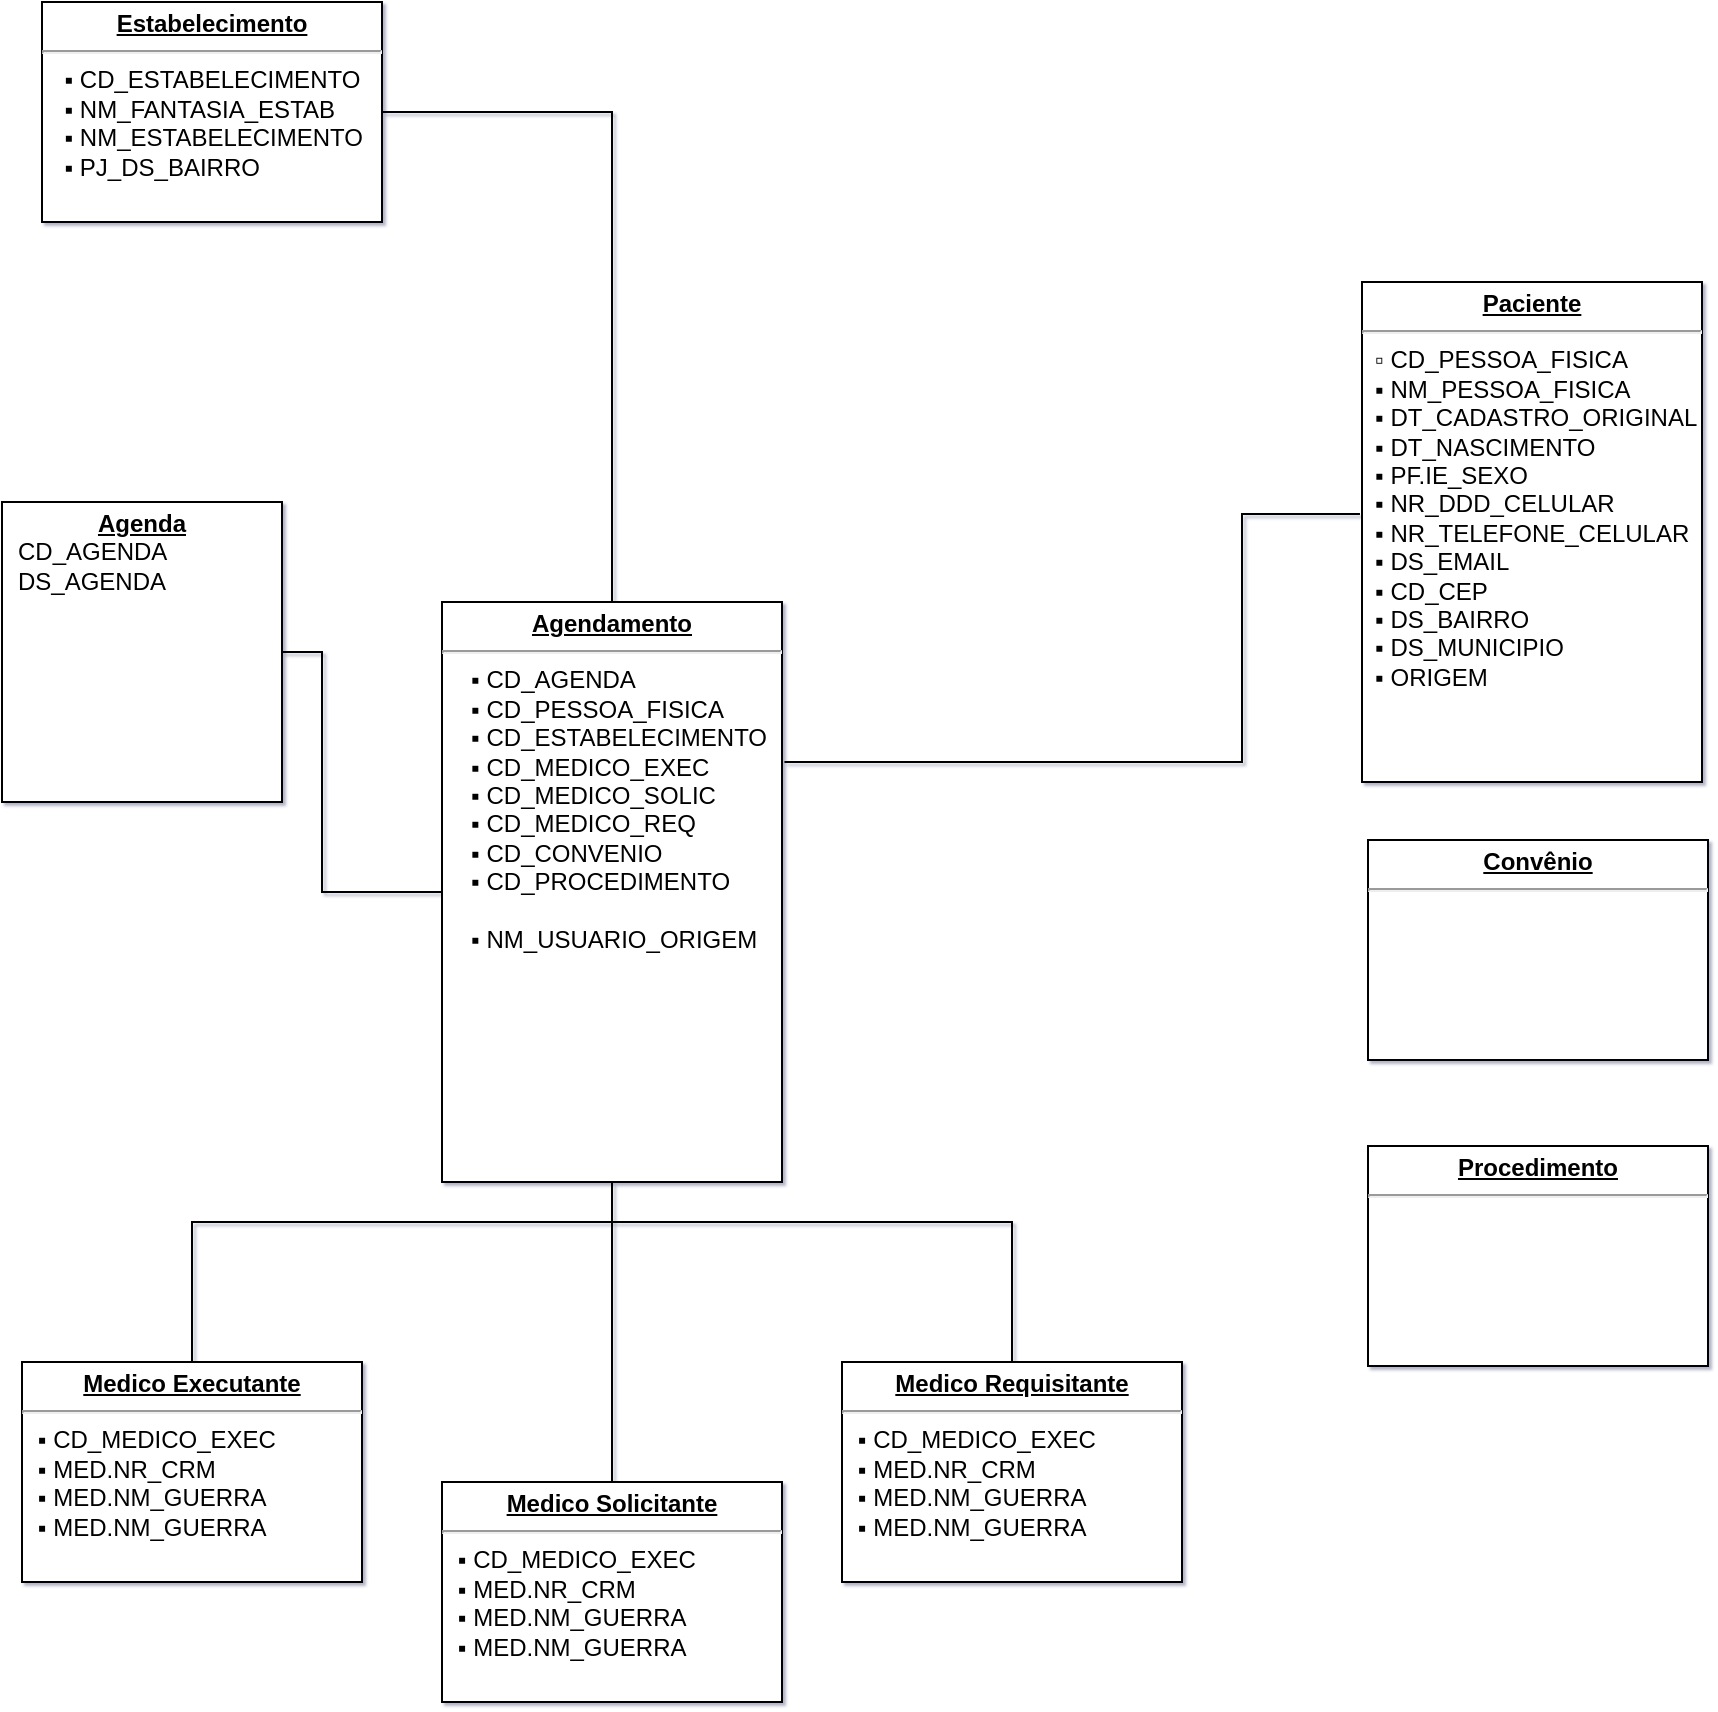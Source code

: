 <mxfile version="20.2.2" type="github">
  <diagram name="Page-1" id="a7904f86-f2b4-8e86-fa97-74104820619b">
    <mxGraphModel dx="1074" dy="1300" grid="0" gridSize="10" guides="1" tooltips="1" connect="1" arrows="1" fold="1" page="1" pageScale="1" pageWidth="1100" pageHeight="850" background="#ffffff" math="0" shadow="1">
      <root>
        <mxCell id="0" />
        <mxCell id="1" parent="0" />
        <mxCell id="24794b860abc3c2d-1" value="&lt;p style=&quot;margin: 0px ; margin-top: 4px ; text-align: center ; text-decoration: underline&quot;&gt;&lt;b&gt;Agendamento&lt;/b&gt;&lt;/p&gt;&lt;hr&gt;&lt;p style=&quot;margin: 0px ; margin-left: 8px&quot;&gt;&amp;nbsp; ▪ CD_AGENDA&lt;br&gt;&amp;nbsp; ▪ CD_PESSOA_FISICA&lt;br&gt;&lt;/p&gt;&lt;p style=&quot;margin: 0px ; margin-left: 8px&quot;&gt;&amp;nbsp; ▪ CD_ESTABELECIMENTO&lt;br&gt;&lt;/p&gt;&lt;p style=&quot;margin: 0px ; margin-left: 8px&quot;&gt;&amp;nbsp; ▪ CD_MEDICO_EXEC&lt;br&gt;&lt;/p&gt;&lt;p style=&quot;margin: 0px ; margin-left: 8px&quot;&gt;&amp;nbsp; ▪ CD_MEDICO_SOLIC&lt;br&gt;&lt;/p&gt;&lt;p style=&quot;margin: 0px ; margin-left: 8px&quot;&gt;&amp;nbsp; ▪ CD_MEDICO_REQ&lt;br&gt;&lt;/p&gt;&lt;p style=&quot;margin: 0px ; margin-left: 8px&quot;&gt;&amp;nbsp; ▪ CD_CONVENIO&lt;br&gt;&lt;/p&gt;&lt;p style=&quot;margin: 0px ; margin-left: 8px&quot;&gt;&amp;nbsp; ▪ CD_PROCEDIMENTO&lt;/p&gt;&lt;p style=&quot;margin: 0px ; margin-left: 8px&quot;&gt;&lt;br&gt;&lt;/p&gt;&lt;p style=&quot;margin: 0px ; margin-left: 8px&quot;&gt;&amp;nbsp; ▪ NM_USUARIO_ORIGEM&lt;br&gt;&lt;/p&gt;&lt;p style=&quot;margin: 0px ; margin-left: 8px&quot;&gt;&amp;nbsp;&amp;nbsp;&lt;br&gt;&lt;/p&gt;&lt;p style=&quot;margin: 0px ; margin-left: 8px&quot;&gt;&lt;br&gt;&lt;/p&gt;&lt;p style=&quot;margin: 0px ; margin-left: 8px&quot;&gt;&lt;span style=&quot;color: rgba(0, 0, 0, 0); font-family: monospace; font-size: 0px;&quot;&gt;%3CmxGraphModel%3E%3Croot%3E%3CmxCell%20id%3D%220%22%2F%3E%3CmxCell%20id%3D%221%22%20parent%3D%220%22%2F%3E%3CmxCell%20id%3D%222%22%20style%3D%22edgeStyle%3DorthogonalEdgeStyle%3Brounded%3D0%3Bhtml%3D1%3BexitX%3D1%3BexitY%3D0.5%3BentryX%3D0%3BentryY%3D0.5%3BlabelBackgroundColor%3Dnone%3BendArrow%3Dnone%3BendFill%3D0%3BendSize%3D8%3BfontFamily%3DVerdana%3BfontSize%3D12%3Balign%3Dleft%3BentryDx%3D0%3BentryDy%3D0%3BexitDx%3D0%3BexitDy%3D0%3B%22%20edge%3D%221%22%20parent%3D%221%22%3E%3CmxGeometry%20relative%3D%221%22%20as%3D%22geometry%22%3E%3CArray%20as%3D%22points%22%3E%3CmxPoint%20x%3D%22110%22%20y%3D%22320%22%2F%3E%3C%2FArray%3E%3CmxPoint%20x%3D%22130%22%20y%3D%22325%22%20as%3D%22sourcePoint%22%2F%3E%3CmxPoint%20x%3D%22270%22%20y%3D%22315%22%20as%3D%22targetPoint%22%2F%3E%3C%2FmxGeometry%3E%3C%2FmxCell%3E%3C%2Froot%3E%3C%2FmxGraphModel%3E&lt;/span&gt;&lt;br&gt;&lt;span style=&quot;color: rgba(0, 0, 0, 0); font-family: monospace; font-size: 0px;&quot;&gt;%3CmxGraphModel%3E%3Croot%3E%3CmxCell%20id%3D%220%22%2F%3E%3CmxCell%20id%3D%221%22%20parent%3D%220%22%2F%3E%3CmxCell%20id%3D%222%22%20style%3D%22edgeStyle%3DorthogonalEdgeStyle%3Brounded%3D0%3Bhtml%3D1%3BexitX%3D1%3BexitY%3D0.5%3BentryX%3D0%3BentryY%3D0.5%3BlabelBackgroundColor%3Dnone%3BendArrow%3Dnone%3BendFill%3D0%3BendSize%3D8%3BfontFamily%3DVerdana%3BfontSize%3D12%3Balign%3Dleft%3BentryDx%3D0%3BentryDy%3D0%3BexitDx%3D0%3BexitDy%3D0%3B%22%20edge%3D%221%22%20parent%3D%221%22%3E%3CmxGeometry%20relative%3D%221%22%20as%3D%22geometry%22%3E%3CArray%20as%3D%22points%22%3E%3CmxPoint%20x%3D%22110%22%20y%3D%22320%22%2F%3E%3C%2FArray%3E%3CmxPoint%20x%3D%22130%22%20y%3D%22325%22%20as%3D%22sourcePoint%22%2F%3E%3CmxPoint%20x%3D%22270%22%20y%3D%22315%22%20as%3D%22targetPoint%22%2F%3E%3C%2FmxGeometry%3E%3C%2FmxCell%3E%3C%2Froot%3E%3C%2FmxGraphModel%3&lt;/span&gt;&lt;br&gt;&lt;/p&gt;" style="verticalAlign=top;align=left;overflow=fill;fontSize=12;fontFamily=Helvetica;html=1;rounded=0;shadow=0;comic=0;labelBackgroundColor=none;strokeWidth=1" parent="1" vertex="1">
          <mxGeometry x="230" y="180" width="170" height="290" as="geometry" />
        </mxCell>
        <mxCell id="24794b860abc3c2d-39" style="edgeStyle=orthogonalEdgeStyle;rounded=0;html=1;exitX=1;exitY=0.5;entryX=0;entryY=0.5;labelBackgroundColor=none;endArrow=none;endFill=0;endSize=8;fontFamily=Verdana;fontSize=12;align=left;entryDx=0;entryDy=0;exitDx=0;exitDy=0;" parent="1" source="24794b860abc3c2d-16" target="24794b860abc3c2d-1" edge="1">
          <mxGeometry relative="1" as="geometry">
            <Array as="points">
              <mxPoint x="170" y="205" />
              <mxPoint x="170" y="325" />
            </Array>
            <mxPoint x="220" y="340" as="targetPoint" />
          </mxGeometry>
        </mxCell>
        <mxCell id="24794b860abc3c2d-16" value="&lt;p style=&quot;margin: 0px ; margin-top: 4px ; text-align: center ; text-decoration: underline&quot;&gt;&lt;b&gt;Agenda&lt;/b&gt;&lt;/p&gt;&lt;p style=&quot;margin: 0px ; margin-left: 8px&quot;&gt;CD_AGENDA&amp;nbsp;&lt;/p&gt;&lt;p style=&quot;margin: 0px ; margin-left: 8px&quot;&gt;DS_AGENDA&lt;/p&gt;&lt;p style=&quot;margin: 0px ; margin-left: 8px&quot;&gt;&lt;br&gt;&lt;/p&gt;" style="verticalAlign=top;align=left;overflow=fill;fontSize=12;fontFamily=Helvetica;html=1;rounded=0;shadow=0;comic=0;labelBackgroundColor=none;strokeWidth=1" parent="1" vertex="1">
          <mxGeometry x="10" y="130" width="140" height="150" as="geometry" />
        </mxCell>
        <mxCell id="OQdlpbg00jqqLy7oId1h-4" value="&lt;p style=&quot;margin: 0px ; margin-top: 4px ; text-align: center ; text-decoration: underline&quot;&gt;&lt;b&gt;Paciente&lt;/b&gt;&lt;/p&gt;&lt;hr&gt;&amp;nbsp; ▫&amp;nbsp;&lt;span style=&quot;background-color: initial;&quot;&gt;CD_PESSOA_FISICA&lt;br&gt;&lt;/span&gt;&lt;span style=&quot;background-color: initial;&quot;&gt;&amp;nbsp; ▪ NM_PESSOA_FISICA&lt;br&gt;&lt;/span&gt;&amp;nbsp; ▪ DT_CADASTRO_ORIGINAL&lt;br&gt;&amp;nbsp; ▪ DT_NASCIMENTO&lt;br&gt;&lt;span style=&quot;background-color: initial;&quot;&gt;&amp;nbsp;&lt;/span&gt;&amp;nbsp;▪ PF.IE_SEXO&lt;br&gt;&amp;nbsp; ▪ NR_DDD_CELULAR&lt;br&gt;&amp;nbsp; ▪ NR_TELEFONE_CELULAR&lt;br&gt;&amp;nbsp; ▪ DS_EMAIL&lt;br&gt;&amp;nbsp; ▪ CD_CEP&lt;br&gt;&amp;nbsp; ▪ DS_BAIRRO&lt;br&gt;&amp;nbsp; ▪ DS_MUNICIPIO&lt;br&gt;&amp;nbsp; ▪ ORIGEM&lt;br&gt;&lt;span style=&quot;background-color: initial;&quot;&gt;&lt;br&gt;&lt;/span&gt;&lt;p style=&quot;margin: 0px ; margin-left: 8px&quot;&gt;&lt;br&gt;&lt;/p&gt;" style="verticalAlign=top;align=left;overflow=fill;fontSize=12;fontFamily=Helvetica;html=1;rounded=0;shadow=0;comic=0;labelBackgroundColor=none;strokeWidth=1" vertex="1" parent="1">
          <mxGeometry x="690" y="20" width="170" height="250" as="geometry" />
        </mxCell>
        <mxCell id="OQdlpbg00jqqLy7oId1h-5" style="edgeStyle=orthogonalEdgeStyle;rounded=0;html=1;exitX=1.007;exitY=0.276;labelBackgroundColor=none;endArrow=none;endFill=0;endSize=8;fontFamily=Verdana;fontSize=12;align=left;exitDx=0;exitDy=0;exitPerimeter=0;entryX=-0.006;entryY=0.464;entryDx=0;entryDy=0;entryPerimeter=0;" edge="1" parent="1" source="24794b860abc3c2d-1" target="OQdlpbg00jqqLy7oId1h-4">
          <mxGeometry relative="1" as="geometry">
            <Array as="points">
              <mxPoint x="630" y="260" />
              <mxPoint x="630" y="136" />
            </Array>
            <mxPoint x="460" y="290" as="sourcePoint" />
            <mxPoint x="590" y="280" as="targetPoint" />
          </mxGeometry>
        </mxCell>
        <mxCell id="OQdlpbg00jqqLy7oId1h-6" value="&lt;p style=&quot;margin: 0px ; margin-top: 4px ; text-align: center ; text-decoration: underline&quot;&gt;&lt;b&gt;Estabelecimento&lt;/b&gt;&lt;/p&gt;&lt;hr&gt;&lt;p style=&quot;margin: 0px ; margin-left: 8px&quot;&gt;&lt;span style=&quot;background-color: initial;&quot;&gt;&amp;nbsp;▪ CD_ESTABELECIMENTO&lt;/span&gt;&lt;/p&gt;&lt;p style=&quot;margin: 0px ; margin-left: 8px&quot;&gt;&amp;nbsp;▪ NM_FANTASIA_ESTAB&lt;span style=&quot;background-color: initial;&quot;&gt;&lt;br&gt;&lt;/span&gt;&lt;/p&gt;&lt;p style=&quot;margin: 0px ; margin-left: 8px&quot;&gt;&amp;nbsp;▪ NM_ESTABELECIMENTO&lt;br&gt;&lt;/p&gt;&lt;p style=&quot;margin: 0px ; margin-left: 8px&quot;&gt;&amp;nbsp;▪ PJ_DS_BAIRRO&lt;br&gt;&lt;/p&gt;&lt;p style=&quot;margin: 0px ; margin-left: 8px&quot;&gt;&lt;span style=&quot;background-color: initial;&quot;&gt;&lt;br&gt;&lt;/span&gt;&lt;/p&gt;&lt;p style=&quot;margin: 0px ; margin-left: 8px&quot;&gt;&lt;span style=&quot;color: rgba(0, 0, 0, 0); font-family: monospace; font-size: 0px;&quot;&gt;%3CmxGraphModel%3E%3Croot%3E%3CmxCell%20id%3D%220%22%2F%3E%3CmxCell%20id%3D%221%22%20parent%3D%220%22%2F%3E%3CmxCell%20id%3D%222%22%20style%3D%22edgeStyle%3DorthogonalEdgeStyle%3Brounded%3D0%3Bhtml%3D1%3BexitX%3D1%3BexitY%3D0.5%3BentryX%3D0%3BentryY%3D0.5%3BlabelBackgroundColor%3Dnone%3BendArrow%3Dnone%3BendFill%3D0%3BendSize%3D8%3BfontFamily%3DVerdana%3BfontSize%3D12%3Balign%3Dleft%3BentryDx%3D0%3BentryDy%3D0%3BexitDx%3D0%3BexitDy%3D0%3B%22%20edge%3D%221%22%20parent%3D%221%22%3E%3CmxGeometry%20relative%3D%221%22%20as%3D%22geometry%22%3E%3CArray%20as%3D%22points%22%3E%3CmxPoint%20x%3D%22110%22%20y%3D%22320%22%2F%3E%3C%2FArray%3E%3CmxPoint%20x%3D%22130%22%20y%3D%22325%22%20as%3D%22sourcePoint%22%2F%3E%3CmxPoint%20x%3D%22270%22%20y%3D%22315%22%20as%3D%22targetPoint%22%2F%3E%3C%2FmxGeometry%3E%3C%2FmxCell%3E%3C%2Froot%3E%3C%2FmxGraphModel%3E&lt;/span&gt;&lt;br&gt;&lt;span style=&quot;color: rgba(0, 0, 0, 0); font-family: monospace; font-size: 0px;&quot;&gt;%3CmxGraphModel%3E%3Croot%3E%3CmxCell%20id%3D%220%22%2F%3E%3CmxCell%20id%3D%221%22%20parent%3D%220%22%2F%3E%3CmxCell%20id%3D%222%22%20style%3D%22edgeStyle%3DorthogonalEdgeStyle%3Brounded%3D0%3Bhtml%3D1%3BexitX%3D1%3BexitY%3D0.5%3BentryX%3D0%3BentryY%3D0.5%3BlabelBackgroundColor%3Dnone%3BendArrow%3Dnone%3BendFill%3D0%3BendSize%3D8%3BfontFamily%3DVerdana%3BfontSize%3D12%3Balign%3Dleft%3BentryDx%3D0%3BentryDy%3D0%3BexitDx%3D0%3BexitDy%3D0%3B%22%20edge%3D%221%22%20parent%3D%221%22%3E%3CmxGeometry%20relative%3D%221%22%20as%3D%22geometry%22%3E%3CArray%20as%3D%22points%22%3E%3CmxPoint%20x%3D%22110%22%20y%3D%22320%22%2F%3E%3C%2FArray%3E%3CmxPoint%20x%3D%22130%22%20y%3D%22325%22%20as%3D%22sourcePoint%22%2F%3E%3CmxPoint%20x%3D%22270%22%20y%3D%22315%22%20as%3D%22targetPoint%22%2F%3E%3C%2FmxGeometry%3E%3C%2FmxCell%3E%3C%2Froot%3E%3C%2FmxGraphModel%3&lt;/span&gt;&lt;br&gt;&lt;/p&gt;" style="verticalAlign=top;align=left;overflow=fill;fontSize=12;fontFamily=Helvetica;html=1;rounded=0;shadow=0;comic=0;labelBackgroundColor=none;strokeWidth=1" vertex="1" parent="1">
          <mxGeometry x="30" y="-120" width="170" height="110" as="geometry" />
        </mxCell>
        <mxCell id="OQdlpbg00jqqLy7oId1h-7" style="edgeStyle=orthogonalEdgeStyle;rounded=0;html=1;exitX=1;exitY=0.5;entryX=0.5;entryY=0;labelBackgroundColor=none;endArrow=none;endFill=0;endSize=8;fontFamily=Verdana;fontSize=12;align=left;entryDx=0;entryDy=0;exitDx=0;exitDy=0;" edge="1" parent="1" source="OQdlpbg00jqqLy7oId1h-6" target="24794b860abc3c2d-1">
          <mxGeometry relative="1" as="geometry">
            <Array as="points">
              <mxPoint x="315" y="-65" />
            </Array>
            <mxPoint x="280" y="85" as="sourcePoint" />
            <mxPoint x="380" y="85" as="targetPoint" />
          </mxGeometry>
        </mxCell>
        <mxCell id="OQdlpbg00jqqLy7oId1h-8" value="&lt;p style=&quot;margin: 0px ; margin-top: 4px ; text-align: center ; text-decoration: underline&quot;&gt;&lt;b&gt;Medico Executante&lt;/b&gt;&lt;/p&gt;&lt;hr&gt;&lt;p style=&quot;margin: 0px ; margin-left: 8px&quot;&gt;▪ CD_MEDICO_EXEC&lt;br&gt;&lt;/p&gt;&lt;p style=&quot;margin: 0px ; margin-left: 8px&quot;&gt;▪ MED.NR_CRM&lt;br&gt;&lt;/p&gt;&lt;p style=&quot;margin: 0px ; margin-left: 8px&quot;&gt;▪ MED.NM_GUERRA&lt;br&gt;&lt;/p&gt;&lt;p style=&quot;margin: 0px ; margin-left: 8px&quot;&gt;▪ MED.NM_GUERRA&lt;br&gt;&lt;/p&gt;&lt;p style=&quot;margin: 0px ; margin-left: 8px&quot;&gt;&lt;br&gt;&lt;/p&gt;&lt;p style=&quot;margin: 0px ; margin-left: 8px&quot;&gt;&lt;span style=&quot;color: rgba(0, 0, 0, 0); font-family: monospace; font-size: 0px;&quot;&gt;%3CmxGraphModel%3E%3Croot%3E%3CmxCell%20id%3D%220%22%2F%3E%3CmxCell%20id%3D%221%22%20parent%3D%220%22%2F%3E%3CmxCell%20id%3D%222%22%20style%3D%22edgeStyle%3DorthogonalEdgeStyle%3Brounded%3D0%3Bhtml%3D1%3BexitX%3D1%3BexitY%3D0.5%3BentryX%3D0%3BentryY%3D0.5%3BlabelBackgroundColor%3Dnone%3BendArrow%3Dnone%3BendFill%3D0%3BendSize%3D8%3BfontFamily%3DVerdana%3BfontSize%3D12%3Balign%3Dleft%3BentryDx%3D0%3BentryDy%3D0%3BexitDx%3D0%3BexitDy%3D0%3B%22%20edge%3D%221%22%20parent%3D%221%22%3E%3CmxGeometry%20relative%3D%221%22%20as%3D%22geometry%22%3E%3CArray%20as%3D%22points%22%3E%3CmxPoint%20x%3D%22110%22%20y%3D%22320%22%2F%3E%3C%2FArray%3E%3CmxPoint%20x%3D%22130%22%20y%3D%22325%22%20as%3D%22sourcePoint%22%2F%3E%3CmxPoint%20x%3D%22270%22%20y%3D%22315%22%20as%3D%22targetPoint%22%2F%3E%3C%2FmxGeometry%3E%3C%2FmxCell%3E%3C%2Froot%3E%3C%2FmxGraphModel%3E&lt;/span&gt;&lt;br&gt;&lt;span style=&quot;color: rgba(0, 0, 0, 0); font-family: monospace; font-size: 0px;&quot;&gt;%3CmxGraphModel%3E%3Croot%3E%3CmxCell%20id%3D%220%22%2F%3E%3CmxCell%20id%3D%221%22%20parent%3D%220%22%2F%3E%3CmxCell%20id%3D%222%22%20style%3D%22edgeStyle%3DorthogonalEdgeStyle%3Brounded%3D0%3Bhtml%3D1%3BexitX%3D1%3BexitY%3D0.5%3BentryX%3D0%3BentryY%3D0.5%3BlabelBackgroundColor%3Dnone%3BendArrow%3Dnone%3BendFill%3D0%3BendSize%3D8%3BfontFamily%3DVerdana%3BfontSize%3D12%3Balign%3Dleft%3BentryDx%3D0%3BentryDy%3D0%3BexitDx%3D0%3BexitDy%3D0%3B%22%20edge%3D%221%22%20parent%3D%221%22%3E%3CmxGeometry%20relative%3D%221%22%20as%3D%22geometry%22%3E%3CArray%20as%3D%22points%22%3E%3CmxPoint%20x%3D%22110%22%20y%3D%22320%22%2F%3E%3C%2FArray%3E%3CmxPoint%20x%3D%22130%22%20y%3D%22325%22%20as%3D%22sourcePoint%22%2F%3E%3CmxPoint%20x%3D%22270%22%20y%3D%22315%22%20as%3D%22targetPoint%22%2F%3E%3C%2FmxGeometry%3E%3C%2FmxCell%3E%3C%2Froot%3E%3C%2FmxGraphModel%3&lt;/span&gt;&lt;br&gt;&lt;/p&gt;" style="verticalAlign=top;align=left;overflow=fill;fontSize=12;fontFamily=Helvetica;html=1;rounded=0;shadow=0;comic=0;labelBackgroundColor=none;strokeWidth=1" vertex="1" parent="1">
          <mxGeometry x="20" y="560" width="170" height="110" as="geometry" />
        </mxCell>
        <mxCell id="OQdlpbg00jqqLy7oId1h-9" value="&lt;p style=&quot;margin: 0px ; margin-top: 4px ; text-align: center ; text-decoration: underline&quot;&gt;&lt;b&gt;Medico Solicitante&lt;/b&gt;&lt;/p&gt;&lt;hr&gt;&lt;p style=&quot;margin: 0px ; margin-left: 8px&quot;&gt;▪ CD_MEDICO_EXEC&lt;br&gt;&lt;/p&gt;&lt;p style=&quot;margin: 0px ; margin-left: 8px&quot;&gt;▪ MED.NR_CRM&lt;br&gt;&lt;/p&gt;&lt;p style=&quot;margin: 0px ; margin-left: 8px&quot;&gt;▪ MED.NM_GUERRA&lt;br&gt;&lt;/p&gt;&lt;p style=&quot;margin: 0px ; margin-left: 8px&quot;&gt;▪ MED.NM_GUERRA&lt;br&gt;&lt;/p&gt;&lt;p style=&quot;margin: 0px ; margin-left: 8px&quot;&gt;&lt;br&gt;&lt;/p&gt;&lt;p style=&quot;margin: 0px ; margin-left: 8px&quot;&gt;&lt;span style=&quot;color: rgba(0, 0, 0, 0); font-family: monospace; font-size: 0px;&quot;&gt;%3CmxGraphModel%3E%3Croot%3E%3CmxCell%20id%3D%220%22%2F%3E%3CmxCell%20id%3D%221%22%20parent%3D%220%22%2F%3E%3CmxCell%20id%3D%222%22%20style%3D%22edgeStyle%3DorthogonalEdgeStyle%3Brounded%3D0%3Bhtml%3D1%3BexitX%3D1%3BexitY%3D0.5%3BentryX%3D0%3BentryY%3D0.5%3BlabelBackgroundColor%3Dnone%3BendArrow%3Dnone%3BendFill%3D0%3BendSize%3D8%3BfontFamily%3DVerdana%3BfontSize%3D12%3Balign%3Dleft%3BentryDx%3D0%3BentryDy%3D0%3BexitDx%3D0%3BexitDy%3D0%3B%22%20edge%3D%221%22%20parent%3D%221%22%3E%3CmxGeometry%20relative%3D%221%22%20as%3D%22geometry%22%3E%3CArray%20as%3D%22points%22%3E%3CmxPoint%20x%3D%22110%22%20y%3D%22320%22%2F%3E%3C%2FArray%3E%3CmxPoint%20x%3D%22130%22%20y%3D%22325%22%20as%3D%22sourcePoint%22%2F%3E%3CmxPoint%20x%3D%22270%22%20y%3D%22315%22%20as%3D%22targetPoint%22%2F%3E%3C%2FmxGeometry%3E%3C%2FmxCell%3E%3C%2Froot%3E%3C%2FmxGraphModel%3E&lt;/span&gt;&lt;br&gt;&lt;span style=&quot;color: rgba(0, 0, 0, 0); font-family: monospace; font-size: 0px;&quot;&gt;%3CmxGraphModel%3E%3Croot%3E%3CmxCell%20id%3D%220%22%2F%3E%3CmxCell%20id%3D%221%22%20parent%3D%220%22%2F%3E%3CmxCell%20id%3D%222%22%20style%3D%22edgeStyle%3DorthogonalEdgeStyle%3Brounded%3D0%3Bhtml%3D1%3BexitX%3D1%3BexitY%3D0.5%3BentryX%3D0%3BentryY%3D0.5%3BlabelBackgroundColor%3Dnone%3BendArrow%3Dnone%3BendFill%3D0%3BendSize%3D8%3BfontFamily%3DVerdana%3BfontSize%3D12%3Balign%3Dleft%3BentryDx%3D0%3BentryDy%3D0%3BexitDx%3D0%3BexitDy%3D0%3B%22%20edge%3D%221%22%20parent%3D%221%22%3E%3CmxGeometry%20relative%3D%221%22%20as%3D%22geometry%22%3E%3CArray%20as%3D%22points%22%3E%3CmxPoint%20x%3D%22110%22%20y%3D%22320%22%2F%3E%3C%2FArray%3E%3CmxPoint%20x%3D%22130%22%20y%3D%22325%22%20as%3D%22sourcePoint%22%2F%3E%3CmxPoint%20x%3D%22270%22%20y%3D%22315%22%20as%3D%22targetPoint%22%2F%3E%3C%2FmxGeometry%3E%3C%2FmxCell%3E%3C%2Froot%3E%3C%2FmxGraphModel%3&lt;/span&gt;&lt;br&gt;&lt;/p&gt;" style="verticalAlign=top;align=left;overflow=fill;fontSize=12;fontFamily=Helvetica;html=1;rounded=0;shadow=0;comic=0;labelBackgroundColor=none;strokeWidth=1" vertex="1" parent="1">
          <mxGeometry x="230" y="620" width="170" height="110" as="geometry" />
        </mxCell>
        <mxCell id="OQdlpbg00jqqLy7oId1h-10" value="&lt;p style=&quot;margin: 0px ; margin-top: 4px ; text-align: center ; text-decoration: underline&quot;&gt;&lt;b&gt;Medico Requisitante&lt;/b&gt;&lt;/p&gt;&lt;hr&gt;&lt;p style=&quot;margin: 0px ; margin-left: 8px&quot;&gt;▪ CD_MEDICO_EXEC&lt;br&gt;&lt;/p&gt;&lt;p style=&quot;margin: 0px ; margin-left: 8px&quot;&gt;▪ MED.NR_CRM&lt;br&gt;&lt;/p&gt;&lt;p style=&quot;margin: 0px ; margin-left: 8px&quot;&gt;▪ MED.NM_GUERRA&lt;br&gt;&lt;/p&gt;&lt;p style=&quot;margin: 0px ; margin-left: 8px&quot;&gt;▪ MED.NM_GUERRA&lt;br&gt;&lt;/p&gt;&lt;p style=&quot;margin: 0px ; margin-left: 8px&quot;&gt;&lt;br&gt;&lt;/p&gt;&lt;p style=&quot;margin: 0px ; margin-left: 8px&quot;&gt;&lt;span style=&quot;color: rgba(0, 0, 0, 0); font-family: monospace; font-size: 0px;&quot;&gt;%3CmxGraphModel%3E%3Croot%3E%3CmxCell%20id%3D%220%22%2F%3E%3CmxCell%20id%3D%221%22%20parent%3D%220%22%2F%3E%3CmxCell%20id%3D%222%22%20style%3D%22edgeStyle%3DorthogonalEdgeStyle%3Brounded%3D0%3Bhtml%3D1%3BexitX%3D1%3BexitY%3D0.5%3BentryX%3D0%3BentryY%3D0.5%3BlabelBackgroundColor%3Dnone%3BendArrow%3Dnone%3BendFill%3D0%3BendSize%3D8%3BfontFamily%3DVerdana%3BfontSize%3D12%3Balign%3Dleft%3BentryDx%3D0%3BentryDy%3D0%3BexitDx%3D0%3BexitDy%3D0%3B%22%20edge%3D%221%22%20parent%3D%221%22%3E%3CmxGeometry%20relative%3D%221%22%20as%3D%22geometry%22%3E%3CArray%20as%3D%22points%22%3E%3CmxPoint%20x%3D%22110%22%20y%3D%22320%22%2F%3E%3C%2FArray%3E%3CmxPoint%20x%3D%22130%22%20y%3D%22325%22%20as%3D%22sourcePoint%22%2F%3E%3CmxPoint%20x%3D%22270%22%20y%3D%22315%22%20as%3D%22targetPoint%22%2F%3E%3C%2FmxGeometry%3E%3C%2FmxCell%3E%3C%2Froot%3E%3C%2FmxGraphModel%3E&lt;/span&gt;&lt;br&gt;&lt;span style=&quot;color: rgba(0, 0, 0, 0); font-family: monospace; font-size: 0px;&quot;&gt;%3CmxGraphModel%3E%3Croot%3E%3CmxCell%20id%3D%220%22%2F%3E%3CmxCell%20id%3D%221%22%20parent%3D%220%22%2F%3E%3CmxCell%20id%3D%222%22%20style%3D%22edgeStyle%3DorthogonalEdgeStyle%3Brounded%3D0%3Bhtml%3D1%3BexitX%3D1%3BexitY%3D0.5%3BentryX%3D0%3BentryY%3D0.5%3BlabelBackgroundColor%3Dnone%3BendArrow%3Dnone%3BendFill%3D0%3BendSize%3D8%3BfontFamily%3DVerdana%3BfontSize%3D12%3Balign%3Dleft%3BentryDx%3D0%3BentryDy%3D0%3BexitDx%3D0%3BexitDy%3D0%3B%22%20edge%3D%221%22%20parent%3D%221%22%3E%3CmxGeometry%20relative%3D%221%22%20as%3D%22geometry%22%3E%3CArray%20as%3D%22points%22%3E%3CmxPoint%20x%3D%22110%22%20y%3D%22320%22%2F%3E%3C%2FArray%3E%3CmxPoint%20x%3D%22130%22%20y%3D%22325%22%20as%3D%22sourcePoint%22%2F%3E%3CmxPoint%20x%3D%22270%22%20y%3D%22315%22%20as%3D%22targetPoint%22%2F%3E%3C%2FmxGeometry%3E%3C%2FmxCell%3E%3C%2Froot%3E%3C%2FmxGraphModel%3&lt;/span&gt;&lt;br&gt;&lt;/p&gt;" style="verticalAlign=top;align=left;overflow=fill;fontSize=12;fontFamily=Helvetica;html=1;rounded=0;shadow=0;comic=0;labelBackgroundColor=none;strokeWidth=1" vertex="1" parent="1">
          <mxGeometry x="430" y="560" width="170" height="110" as="geometry" />
        </mxCell>
        <mxCell id="OQdlpbg00jqqLy7oId1h-11" style="edgeStyle=orthogonalEdgeStyle;rounded=0;html=1;entryX=0.5;entryY=1;labelBackgroundColor=none;endArrow=none;endFill=0;endSize=8;fontFamily=Verdana;fontSize=12;align=left;entryDx=0;entryDy=0;exitX=0.5;exitY=0;exitDx=0;exitDy=0;" edge="1" parent="1" source="OQdlpbg00jqqLy7oId1h-8" target="24794b860abc3c2d-1">
          <mxGeometry relative="1" as="geometry">
            <Array as="points">
              <mxPoint x="105" y="490" />
              <mxPoint x="315" y="490" />
            </Array>
            <mxPoint x="130" y="530" as="sourcePoint" />
            <mxPoint x="230" y="495" as="targetPoint" />
          </mxGeometry>
        </mxCell>
        <mxCell id="OQdlpbg00jqqLy7oId1h-13" style="edgeStyle=orthogonalEdgeStyle;rounded=0;html=1;entryX=0.5;entryY=1;labelBackgroundColor=none;endArrow=none;endFill=0;endSize=8;fontFamily=Verdana;fontSize=12;align=left;entryDx=0;entryDy=0;exitX=0.5;exitY=0;exitDx=0;exitDy=0;" edge="1" parent="1" source="OQdlpbg00jqqLy7oId1h-9" target="24794b860abc3c2d-1">
          <mxGeometry relative="1" as="geometry">
            <Array as="points">
              <mxPoint x="315" y="590" />
              <mxPoint x="315" y="590" />
            </Array>
            <mxPoint x="115" y="570" as="sourcePoint" />
            <mxPoint x="325" y="480" as="targetPoint" />
          </mxGeometry>
        </mxCell>
        <mxCell id="OQdlpbg00jqqLy7oId1h-14" style="edgeStyle=orthogonalEdgeStyle;rounded=0;html=1;entryX=0.5;entryY=1;labelBackgroundColor=none;endArrow=none;endFill=0;endSize=8;fontFamily=Verdana;fontSize=12;align=left;entryDx=0;entryDy=0;exitX=0.5;exitY=0;exitDx=0;exitDy=0;" edge="1" parent="1" source="OQdlpbg00jqqLy7oId1h-10" target="24794b860abc3c2d-1">
          <mxGeometry relative="1" as="geometry">
            <Array as="points">
              <mxPoint x="515" y="490" />
              <mxPoint x="315" y="490" />
            </Array>
            <mxPoint x="125" y="580" as="sourcePoint" />
            <mxPoint x="335" y="490" as="targetPoint" />
          </mxGeometry>
        </mxCell>
        <mxCell id="OQdlpbg00jqqLy7oId1h-15" value="&lt;p style=&quot;margin: 0px ; margin-top: 4px ; text-align: center ; text-decoration: underline&quot;&gt;&lt;b&gt;Convênio&lt;/b&gt;&lt;/p&gt;&lt;hr&gt;&lt;p style=&quot;margin: 0px ; margin-left: 8px&quot;&gt;&lt;br&gt;&lt;/p&gt;&lt;p style=&quot;margin: 0px ; margin-left: 8px&quot;&gt;&lt;br&gt;&lt;/p&gt;&lt;p style=&quot;margin: 0px ; margin-left: 8px&quot;&gt;&lt;span style=&quot;color: rgba(0, 0, 0, 0); font-family: monospace; font-size: 0px;&quot;&gt;%3CmxGraphModel%3E%3Croot%3E%3CmxCell%20id%3D%220%22%2F%3E%3CmxCell%20id%3D%221%22%20parent%3D%220%22%2F%3E%3CmxCell%20id%3D%222%22%20style%3D%22edgeStyle%3DorthogonalEdgeStyle%3Brounded%3D0%3Bhtml%3D1%3BexitX%3D1%3BexitY%3D0.5%3BentryX%3D0%3BentryY%3D0.5%3BlabelBackgroundColor%3Dnone%3BendArrow%3Dnone%3BendFill%3D0%3BendSize%3D8%3BfontFamily%3DVerdana%3BfontSize%3D12%3Balign%3Dleft%3BentryDx%3D0%3BentryDy%3D0%3BexitDx%3D0%3BexitDy%3D0%3B%22%20edge%3D%221%22%20parent%3D%221%22%3E%3CmxGeometry%20relative%3D%221%22%20as%3D%22geometry%22%3E%3CArray%20as%3D%22points%22%3E%3CmxPoint%20x%3D%22110%22%20y%3D%22320%22%2F%3E%3C%2FArray%3E%3CmxPoint%20x%3D%22130%22%20y%3D%22325%22%20as%3D%22sourcePoint%22%2F%3E%3CmxPoint%20x%3D%22270%22%20y%3D%22315%22%20as%3D%22targetPoint%22%2F%3E%3C%2FmxGeometry%3E%3C%2FmxCell%3E%3C%2Froot%3E%3C%2FmxGraphModel%3E&lt;/span&gt;&lt;br&gt;&lt;span style=&quot;color: rgba(0, 0, 0, 0); font-family: monospace; font-size: 0px;&quot;&gt;%3CmxGraphModel%3E%3Croot%3E%3CmxCell%20id%3D%220%22%2F%3E%3CmxCell%20id%3D%221%22%20parent%3D%220%22%2F%3E%3CmxCell%20id%3D%222%22%20style%3D%22edgeStyle%3DorthogonalEdgeStyle%3Brounded%3D0%3Bhtml%3D1%3BexitX%3D1%3BexitY%3D0.5%3BentryX%3D0%3BentryY%3D0.5%3BlabelBackgroundColor%3Dnone%3BendArrow%3Dnone%3BendFill%3D0%3BendSize%3D8%3BfontFamily%3DVerdana%3BfontSize%3D12%3Balign%3Dleft%3BentryDx%3D0%3BentryDy%3D0%3BexitDx%3D0%3BexitDy%3D0%3B%22%20edge%3D%221%22%20parent%3D%221%22%3E%3CmxGeometry%20relative%3D%221%22%20as%3D%22geometry%22%3E%3CArray%20as%3D%22points%22%3E%3CmxPoint%20x%3D%22110%22%20y%3D%22320%22%2F%3E%3C%2FArray%3E%3CmxPoint%20x%3D%22130%22%20y%3D%22325%22%20as%3D%22sourcePoint%22%2F%3E%3CmxPoint%20x%3D%22270%22%20y%3D%22315%22%20as%3D%22targetPoint%22%2F%3E%3C%2FmxGeometry%3E%3C%2FmxCell%3E%3C%2Froot%3E%3C%2FmxGraphModel%3&lt;/span&gt;&lt;br&gt;&lt;/p&gt;" style="verticalAlign=top;align=left;overflow=fill;fontSize=12;fontFamily=Helvetica;html=1;rounded=0;shadow=0;comic=0;labelBackgroundColor=none;strokeWidth=1" vertex="1" parent="1">
          <mxGeometry x="693" y="299" width="170" height="110" as="geometry" />
        </mxCell>
        <mxCell id="OQdlpbg00jqqLy7oId1h-18" value="&lt;p style=&quot;margin: 0px ; margin-top: 4px ; text-align: center ; text-decoration: underline&quot;&gt;&lt;b&gt;Procedimento&lt;/b&gt;&lt;/p&gt;&lt;hr&gt;&lt;p style=&quot;margin: 0px ; margin-left: 8px&quot;&gt;&lt;br&gt;&lt;/p&gt;&lt;p style=&quot;margin: 0px ; margin-left: 8px&quot;&gt;&lt;br&gt;&lt;/p&gt;&lt;p style=&quot;margin: 0px ; margin-left: 8px&quot;&gt;&lt;span style=&quot;color: rgba(0, 0, 0, 0); font-family: monospace; font-size: 0px;&quot;&gt;%3CmxGraphModel%3E%3Croot%3E%3CmxCell%20id%3D%220%22%2F%3E%3CmxCell%20id%3D%221%22%20parent%3D%220%22%2F%3E%3CmxCell%20id%3D%222%22%20style%3D%22edgeStyle%3DorthogonalEdgeStyle%3Brounded%3D0%3Bhtml%3D1%3BexitX%3D1%3BexitY%3D0.5%3BentryX%3D0%3BentryY%3D0.5%3BlabelBackgroundColor%3Dnone%3BendArrow%3Dnone%3BendFill%3D0%3BendSize%3D8%3BfontFamily%3DVerdana%3BfontSize%3D12%3Balign%3Dleft%3BentryDx%3D0%3BentryDy%3D0%3BexitDx%3D0%3BexitDy%3D0%3B%22%20edge%3D%221%22%20parent%3D%221%22%3E%3CmxGeometry%20relative%3D%221%22%20as%3D%22geometry%22%3E%3CArray%20as%3D%22points%22%3E%3CmxPoint%20x%3D%22110%22%20y%3D%22320%22%2F%3E%3C%2FArray%3E%3CmxPoint%20x%3D%22130%22%20y%3D%22325%22%20as%3D%22sourcePoint%22%2F%3E%3CmxPoint%20x%3D%22270%22%20y%3D%22315%22%20as%3D%22targetPoint%22%2F%3E%3C%2FmxGeometry%3E%3C%2FmxCell%3E%3C%2Froot%3E%3C%2FmxGraphModel%3E&lt;/span&gt;&lt;br&gt;&lt;span style=&quot;color: rgba(0, 0, 0, 0); font-family: monospace; font-size: 0px;&quot;&gt;%3CmxGraphModel%3E%3Croot%3E%3CmxCell%20id%3D%220%22%2F%3E%3CmxCell%20id%3D%221%22%20parent%3D%220%22%2F%3E%3CmxCell%20id%3D%222%22%20style%3D%22edgeStyle%3DorthogonalEdgeStyle%3Brounded%3D0%3Bhtml%3D1%3BexitX%3D1%3BexitY%3D0.5%3BentryX%3D0%3BentryY%3D0.5%3BlabelBackgroundColor%3Dnone%3BendArrow%3Dnone%3BendFill%3D0%3BendSize%3D8%3BfontFamily%3DVerdana%3BfontSize%3D12%3Balign%3Dleft%3BentryDx%3D0%3BentryDy%3D0%3BexitDx%3D0%3BexitDy%3D0%3B%22%20edge%3D%221%22%20parent%3D%221%22%3E%3CmxGeometry%20relative%3D%221%22%20as%3D%22geometry%22%3E%3CArray%20as%3D%22points%22%3E%3CmxPoint%20x%3D%22110%22%20y%3D%22320%22%2F%3E%3C%2FArray%3E%3CmxPoint%20x%3D%22130%22%20y%3D%22325%22%20as%3D%22sourcePoint%22%2F%3E%3CmxPoint%20x%3D%22270%22%20y%3D%22315%22%20as%3D%22targetPoint%22%2F%3E%3C%2FmxGeometry%3E%3C%2FmxCell%3E%3C%2Froot%3E%3C%2FmxGraphModel%3&lt;/span&gt;&lt;br&gt;&lt;/p&gt;" style="verticalAlign=top;align=left;overflow=fill;fontSize=12;fontFamily=Helvetica;html=1;rounded=0;shadow=0;comic=0;labelBackgroundColor=none;strokeWidth=1" vertex="1" parent="1">
          <mxGeometry x="693" y="452" width="170" height="110" as="geometry" />
        </mxCell>
      </root>
    </mxGraphModel>
  </diagram>
</mxfile>
